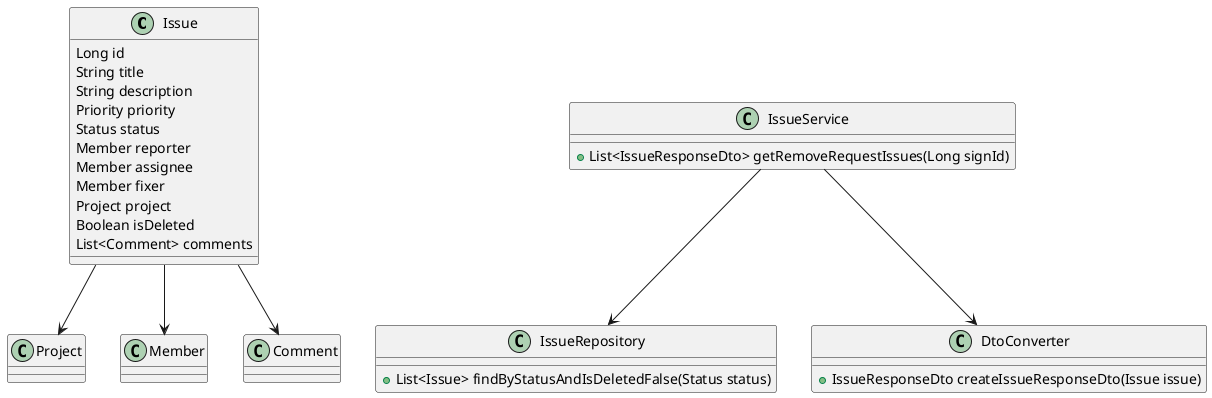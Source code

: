 @startuml
class Issue {
    Long id
    String title
    String description
    Priority priority
    Status status
    Member reporter
    Member assignee
    Member fixer
    Project project
    Boolean isDeleted
    List<Comment> comments
}

class IssueService {
    +List<IssueResponseDto> getRemoveRequestIssues(Long signId)
}

class IssueRepository {
    +List<Issue> findByStatusAndIsDeletedFalse(Status status)
}

class DtoConverter {
    +IssueResponseDto createIssueResponseDto(Issue issue)
}

IssueService --> IssueRepository
IssueService --> DtoConverter
Issue --> Project
Issue --> Member
Issue --> Comment
@enduml
